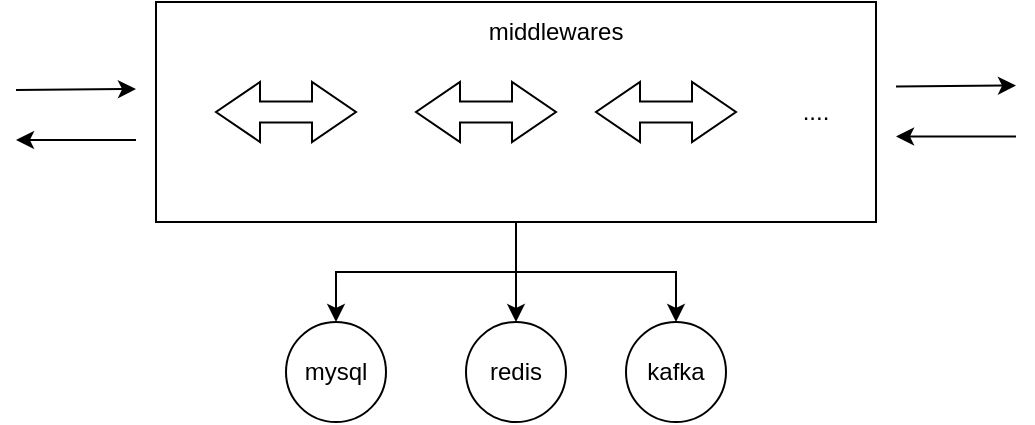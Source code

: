 <mxfile version="23.1.1" type="github">
  <diagram name="第 1 页" id="uOJliRI_XcHkOeCJj4IB">
    <mxGraphModel dx="1036" dy="522" grid="1" gridSize="10" guides="1" tooltips="1" connect="1" arrows="1" fold="1" page="1" pageScale="1" pageWidth="827" pageHeight="1169" math="0" shadow="0">
      <root>
        <mxCell id="0" />
        <mxCell id="1" parent="0" />
        <mxCell id="aDwwgYa0b5BabqoOl6Sl-2" value="" style="endArrow=classic;html=1;rounded=0;" edge="1" parent="1">
          <mxGeometry width="50" height="50" relative="1" as="geometry">
            <mxPoint x="90" y="154" as="sourcePoint" />
            <mxPoint x="150" y="153.5" as="targetPoint" />
          </mxGeometry>
        </mxCell>
        <mxCell id="aDwwgYa0b5BabqoOl6Sl-28" style="edgeStyle=orthogonalEdgeStyle;rounded=0;orthogonalLoop=1;jettySize=auto;html=1;exitX=0.5;exitY=1;exitDx=0;exitDy=0;entryX=0.5;entryY=0;entryDx=0;entryDy=0;" edge="1" parent="1" source="aDwwgYa0b5BabqoOl6Sl-3" target="aDwwgYa0b5BabqoOl6Sl-22">
          <mxGeometry relative="1" as="geometry">
            <mxPoint x="330" y="240" as="targetPoint" />
          </mxGeometry>
        </mxCell>
        <mxCell id="aDwwgYa0b5BabqoOl6Sl-29" style="edgeStyle=orthogonalEdgeStyle;rounded=0;orthogonalLoop=1;jettySize=auto;html=1;exitX=0.5;exitY=1;exitDx=0;exitDy=0;entryX=0.5;entryY=0;entryDx=0;entryDy=0;" edge="1" parent="1" source="aDwwgYa0b5BabqoOl6Sl-3" target="aDwwgYa0b5BabqoOl6Sl-23">
          <mxGeometry relative="1" as="geometry" />
        </mxCell>
        <mxCell id="aDwwgYa0b5BabqoOl6Sl-30" style="edgeStyle=orthogonalEdgeStyle;rounded=0;orthogonalLoop=1;jettySize=auto;html=1;exitX=0.5;exitY=1;exitDx=0;exitDy=0;entryX=0.5;entryY=0;entryDx=0;entryDy=0;" edge="1" parent="1" source="aDwwgYa0b5BabqoOl6Sl-3" target="aDwwgYa0b5BabqoOl6Sl-24">
          <mxGeometry relative="1" as="geometry" />
        </mxCell>
        <mxCell id="aDwwgYa0b5BabqoOl6Sl-3" value="" style="rounded=0;whiteSpace=wrap;html=1;" vertex="1" parent="1">
          <mxGeometry x="160" y="110" width="360" height="110" as="geometry" />
        </mxCell>
        <mxCell id="aDwwgYa0b5BabqoOl6Sl-4" value="" style="endArrow=classic;html=1;rounded=0;" edge="1" parent="1">
          <mxGeometry width="50" height="50" relative="1" as="geometry">
            <mxPoint x="530" y="152.25" as="sourcePoint" />
            <mxPoint x="590" y="151.75" as="targetPoint" />
          </mxGeometry>
        </mxCell>
        <mxCell id="aDwwgYa0b5BabqoOl6Sl-5" value="" style="endArrow=classic;html=1;rounded=0;" edge="1" parent="1">
          <mxGeometry width="50" height="50" relative="1" as="geometry">
            <mxPoint x="590" y="177.25" as="sourcePoint" />
            <mxPoint x="530" y="177.25" as="targetPoint" />
          </mxGeometry>
        </mxCell>
        <mxCell id="aDwwgYa0b5BabqoOl6Sl-6" value="" style="endArrow=classic;html=1;rounded=0;" edge="1" parent="1">
          <mxGeometry width="50" height="50" relative="1" as="geometry">
            <mxPoint x="150" y="179" as="sourcePoint" />
            <mxPoint x="90" y="179" as="targetPoint" />
          </mxGeometry>
        </mxCell>
        <mxCell id="aDwwgYa0b5BabqoOl6Sl-7" value="middlewares" style="text;html=1;strokeColor=none;fillColor=none;align=center;verticalAlign=middle;whiteSpace=wrap;rounded=0;" vertex="1" parent="1">
          <mxGeometry x="330" y="110" width="60" height="30" as="geometry" />
        </mxCell>
        <mxCell id="aDwwgYa0b5BabqoOl6Sl-12" value="" style="html=1;shadow=0;dashed=0;align=center;verticalAlign=middle;shape=mxgraph.arrows2.twoWayArrow;dy=0.65;dx=22;" vertex="1" parent="1">
          <mxGeometry x="190" y="150" width="70" height="30" as="geometry" />
        </mxCell>
        <mxCell id="aDwwgYa0b5BabqoOl6Sl-17" value="" style="html=1;shadow=0;dashed=0;align=center;verticalAlign=middle;shape=mxgraph.arrows2.twoWayArrow;dy=0.65;dx=22;" vertex="1" parent="1">
          <mxGeometry x="290" y="150" width="70" height="30" as="geometry" />
        </mxCell>
        <mxCell id="aDwwgYa0b5BabqoOl6Sl-18" value="" style="html=1;shadow=0;dashed=0;align=center;verticalAlign=middle;shape=mxgraph.arrows2.twoWayArrow;dy=0.65;dx=22;" vertex="1" parent="1">
          <mxGeometry x="380" y="150" width="70" height="30" as="geometry" />
        </mxCell>
        <mxCell id="aDwwgYa0b5BabqoOl6Sl-20" value="...." style="text;html=1;strokeColor=none;fillColor=none;align=center;verticalAlign=middle;whiteSpace=wrap;rounded=0;" vertex="1" parent="1">
          <mxGeometry x="460" y="150" width="60" height="30" as="geometry" />
        </mxCell>
        <mxCell id="aDwwgYa0b5BabqoOl6Sl-22" value="mysql" style="ellipse;whiteSpace=wrap;html=1;aspect=fixed;" vertex="1" parent="1">
          <mxGeometry x="225" y="270" width="50" height="50" as="geometry" />
        </mxCell>
        <mxCell id="aDwwgYa0b5BabqoOl6Sl-23" value="redis" style="ellipse;whiteSpace=wrap;html=1;aspect=fixed;" vertex="1" parent="1">
          <mxGeometry x="315" y="270" width="50" height="50" as="geometry" />
        </mxCell>
        <mxCell id="aDwwgYa0b5BabqoOl6Sl-24" value="kafka" style="ellipse;whiteSpace=wrap;html=1;aspect=fixed;" vertex="1" parent="1">
          <mxGeometry x="395" y="270" width="50" height="50" as="geometry" />
        </mxCell>
      </root>
    </mxGraphModel>
  </diagram>
</mxfile>
